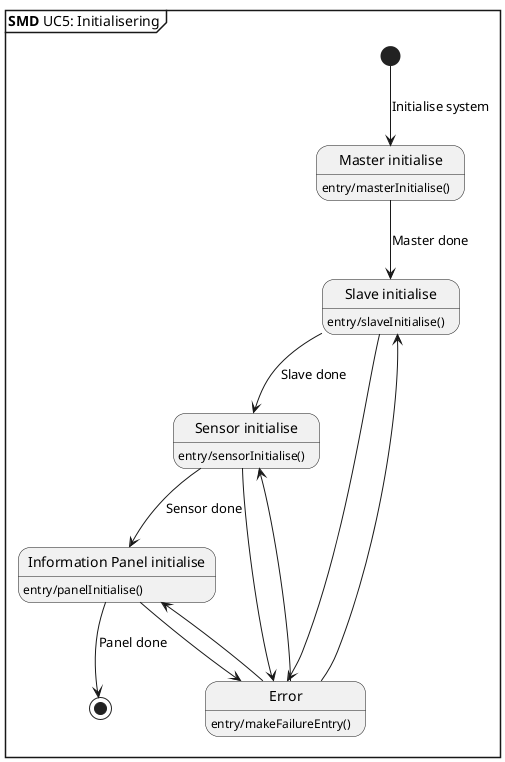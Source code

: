 @startuml UC5
mainframe **SMD** UC5: Initialisering

hide empty description
state "Master initialise" as master
state "Slave initialise" as slave
state "Sensor initialise" as sensor
state "Information Panel initialise" as panel
state "Error" as error

[*] --> master : Initialise system
master --> slave : Master done
slave --> error
error --> slave

slave --> sensor : Slave done
sensor --> error
error --> sensor

sensor --> panel : Sensor done
panel --> error
error --> panel

panel --> [*] : Panel done

master : entry/masterInitialise()

slave : entry/slaveInitialise()

sensor : entry/sensorInitialise()

panel : entry/panelInitialise()

error : entry/makeFailureEntry()
@enduml